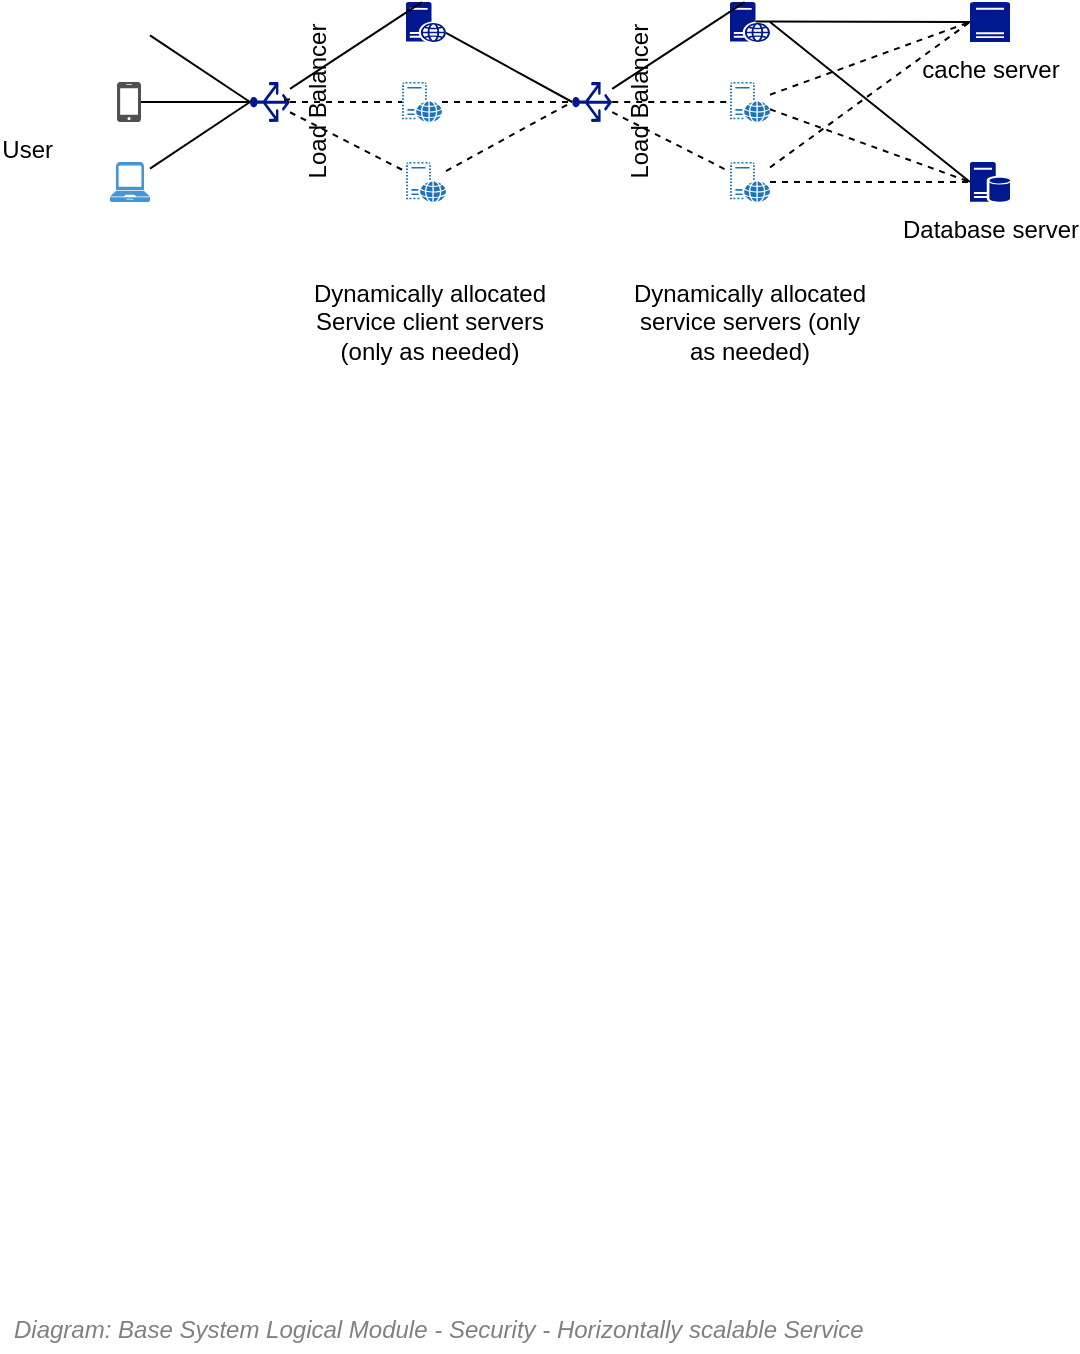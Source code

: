 <mxfile compressed="false" version="17.5.0" type="google" pages="2">
  <diagram name="Security/Availability/Dynamic horizontal scalability" id="EIh5S4QbHgiRp6ejj0h5">
    <mxGraphModel grid="1" page="1" gridSize="10" guides="1" tooltips="1" connect="1" arrows="1" fold="1" pageScale="1" pageWidth="827" pageHeight="1169" math="0" shadow="0">
      <root>
        <mxCell id="0eBuyHXywiBfL8M9hoc1-0" />
        <mxCell id="0eBuyHXywiBfL8M9hoc1-1" parent="0eBuyHXywiBfL8M9hoc1-0" />
        <mxCell id="0eBuyHXywiBfL8M9hoc1-2" value="&lt;font style=&quot;font-size: 12px&quot;&gt;&lt;span style=&quot;font-size: 12px&quot;&gt;Diagram: Base&amp;nbsp;&lt;/span&gt;System&amp;nbsp;&lt;span style=&quot;font-size: 12px&quot;&gt;Logical Module -&amp;nbsp;&lt;/span&gt;Security - Horizontally scalable Service&lt;/font&gt;" style="text;strokeColor=none;fillColor=none;html=1;fontSize=24;fontStyle=2;verticalAlign=middle;align=left;shadow=0;glass=0;comic=0;opacity=30;fontColor=#808080;" parent="0eBuyHXywiBfL8M9hoc1-1" vertex="1">
          <mxGeometry x="120" y="780" width="20" height="20" as="geometry" />
        </mxCell>
        <mxCell id="0eBuyHXywiBfL8M9hoc1-3" style="edgeStyle=none;rounded=0;orthogonalLoop=1;jettySize=auto;html=1;entryX=0.5;entryY=0;entryDx=0;entryDy=0;entryPerimeter=0;startArrow=none;startFill=0;endArrow=none;endFill=0;" parent="0eBuyHXywiBfL8M9hoc1-1" source="iz07UP3W--9qN34AFOVH-5" target="0eBuyHXywiBfL8M9hoc1-25" edge="1">
          <mxGeometry relative="1" as="geometry" />
        </mxCell>
        <mxCell id="0eBuyHXywiBfL8M9hoc1-4" value="User&amp;nbsp;" style="shape=image;html=1;verticalAlign=top;verticalLabelPosition=bottom;labelBackgroundColor=#ffffff;imageAspect=0;aspect=fixed;image=https://cdn0.iconfinder.com/data/icons/elasto-online-store/26/00-ELASTOFONT-STORE-READY_user-128.png" parent="0eBuyHXywiBfL8M9hoc1-1" vertex="1">
          <mxGeometry x="120.0" y="170" width="20" height="20" as="geometry" />
        </mxCell>
        <mxCell id="0eBuyHXywiBfL8M9hoc1-5" style="edgeStyle=none;rounded=0;orthogonalLoop=1;jettySize=auto;html=1;entryX=0.5;entryY=0;entryDx=0;entryDy=0;entryPerimeter=0;startArrow=none;startFill=0;endArrow=none;endFill=0;dashed=1;" parent="0eBuyHXywiBfL8M9hoc1-1" source="0eBuyHXywiBfL8M9hoc1-6" target="0eBuyHXywiBfL8M9hoc1-30" edge="1">
          <mxGeometry relative="1" as="geometry" />
        </mxCell>
        <mxCell id="0eBuyHXywiBfL8M9hoc1-6" value="" style="pointerEvents=1;shadow=0;dashed=0;html=1;strokeColor=none;labelPosition=center;verticalLabelPosition=bottom;verticalAlign=top;outlineConnect=0;align=center;shape=mxgraph.office.servers.virtual_web_server;fillColor=#2072B8;" parent="0eBuyHXywiBfL8M9hoc1-1" vertex="1">
          <mxGeometry x="316.0" y="170" width="20" height="20" as="geometry" />
        </mxCell>
        <mxCell id="0eBuyHXywiBfL8M9hoc1-7" style="edgeStyle=none;rounded=0;orthogonalLoop=1;jettySize=auto;html=1;entryX=0.5;entryY=0;entryDx=0;entryDy=0;entryPerimeter=0;startArrow=none;startFill=0;endArrow=none;endFill=0;" parent="0eBuyHXywiBfL8M9hoc1-1" source="0eBuyHXywiBfL8M9hoc1-8" target="0eBuyHXywiBfL8M9hoc1-30" edge="1">
          <mxGeometry relative="1" as="geometry" />
        </mxCell>
        <mxCell id="0eBuyHXywiBfL8M9hoc1-8" value="" style="aspect=fixed;pointerEvents=1;shadow=0;dashed=0;html=1;strokeColor=none;labelPosition=center;verticalLabelPosition=bottom;verticalAlign=top;align=center;fillColor=#00188D;shape=mxgraph.mscae.enterprise.web_server" parent="0eBuyHXywiBfL8M9hoc1-1" vertex="1">
          <mxGeometry x="318" y="130" width="20" height="20" as="geometry" />
        </mxCell>
        <mxCell id="0eBuyHXywiBfL8M9hoc1-9" style="edgeStyle=none;rounded=0;orthogonalLoop=1;jettySize=auto;html=1;entryX=0.5;entryY=0;entryDx=0;entryDy=0;entryPerimeter=0;startArrow=none;startFill=0;endArrow=none;endFill=0;dashed=1;" parent="0eBuyHXywiBfL8M9hoc1-1" source="0eBuyHXywiBfL8M9hoc1-10" target="0eBuyHXywiBfL8M9hoc1-30" edge="1">
          <mxGeometry relative="1" as="geometry" />
        </mxCell>
        <mxCell id="0eBuyHXywiBfL8M9hoc1-10" value="" style="pointerEvents=1;shadow=0;dashed=0;html=1;strokeColor=none;labelPosition=center;verticalLabelPosition=bottom;verticalAlign=top;outlineConnect=0;align=center;shape=mxgraph.office.servers.virtual_web_server;fillColor=#2072B8;" parent="0eBuyHXywiBfL8M9hoc1-1" vertex="1">
          <mxGeometry x="318" y="210" width="20" height="20" as="geometry" />
        </mxCell>
        <mxCell id="0eBuyHXywiBfL8M9hoc1-11" style="edgeStyle=none;rounded=0;orthogonalLoop=1;jettySize=auto;html=1;entryX=0;entryY=0.5;entryDx=0;entryDy=0;entryPerimeter=0;startArrow=none;startFill=0;endArrow=none;endFill=0;dashed=1;" parent="0eBuyHXywiBfL8M9hoc1-1" source="0eBuyHXywiBfL8M9hoc1-13" target="0eBuyHXywiBfL8M9hoc1-34" edge="1">
          <mxGeometry relative="1" as="geometry" />
        </mxCell>
        <mxCell id="0eBuyHXywiBfL8M9hoc1-12" style="edgeStyle=none;rounded=0;orthogonalLoop=1;jettySize=auto;html=1;entryX=0;entryY=0.5;entryDx=0;entryDy=0;entryPerimeter=0;startArrow=none;startFill=0;endArrow=none;endFill=0;dashed=1;" parent="0eBuyHXywiBfL8M9hoc1-1" source="0eBuyHXywiBfL8M9hoc1-13" target="0eBuyHXywiBfL8M9hoc1-33" edge="1">
          <mxGeometry relative="1" as="geometry" />
        </mxCell>
        <mxCell id="0eBuyHXywiBfL8M9hoc1-13" value="" style="pointerEvents=1;shadow=0;dashed=0;html=1;strokeColor=none;labelPosition=center;verticalLabelPosition=bottom;verticalAlign=top;outlineConnect=0;align=center;shape=mxgraph.office.servers.virtual_web_server;fillColor=#2072B8;" parent="0eBuyHXywiBfL8M9hoc1-1" vertex="1">
          <mxGeometry x="480" y="170" width="20" height="20" as="geometry" />
        </mxCell>
        <mxCell id="0eBuyHXywiBfL8M9hoc1-14" style="edgeStyle=none;rounded=0;orthogonalLoop=1;jettySize=auto;html=1;entryX=0;entryY=0.5;entryDx=0;entryDy=0;entryPerimeter=0;startArrow=none;startFill=0;endArrow=none;endFill=0;exitX=0.64;exitY=0.49;exitDx=0;exitDy=0;exitPerimeter=0;" parent="0eBuyHXywiBfL8M9hoc1-1" source="0eBuyHXywiBfL8M9hoc1-15" target="0eBuyHXywiBfL8M9hoc1-34" edge="1">
          <mxGeometry relative="1" as="geometry" />
        </mxCell>
        <mxCell id="0eBuyHXywiBfL8M9hoc1-15" value="" style="aspect=fixed;pointerEvents=1;shadow=0;dashed=0;html=1;strokeColor=none;labelPosition=center;verticalLabelPosition=bottom;verticalAlign=top;align=center;fillColor=#00188D;shape=mxgraph.mscae.enterprise.web_server" parent="0eBuyHXywiBfL8M9hoc1-1" vertex="1">
          <mxGeometry x="480" y="130" width="20" height="20" as="geometry" />
        </mxCell>
        <mxCell id="0eBuyHXywiBfL8M9hoc1-16" style="edgeStyle=none;rounded=0;orthogonalLoop=1;jettySize=auto;html=1;entryX=0;entryY=0.5;entryDx=0;entryDy=0;entryPerimeter=0;startArrow=none;startFill=0;endArrow=none;endFill=0;dashed=1;" parent="0eBuyHXywiBfL8M9hoc1-1" source="0eBuyHXywiBfL8M9hoc1-18" target="0eBuyHXywiBfL8M9hoc1-34" edge="1">
          <mxGeometry relative="1" as="geometry" />
        </mxCell>
        <mxCell id="0eBuyHXywiBfL8M9hoc1-17" style="edgeStyle=none;rounded=0;orthogonalLoop=1;jettySize=auto;html=1;startArrow=none;startFill=0;endArrow=none;endFill=0;dashed=1;entryX=0;entryY=0.5;entryDx=0;entryDy=0;entryPerimeter=0;" parent="0eBuyHXywiBfL8M9hoc1-1" source="0eBuyHXywiBfL8M9hoc1-18" edge="1" target="0eBuyHXywiBfL8M9hoc1-33">
          <mxGeometry relative="1" as="geometry">
            <mxPoint x="390" y="680" as="targetPoint" />
          </mxGeometry>
        </mxCell>
        <mxCell id="0eBuyHXywiBfL8M9hoc1-18" value="" style="pointerEvents=1;shadow=0;dashed=0;html=1;strokeColor=none;labelPosition=center;verticalLabelPosition=bottom;verticalAlign=top;outlineConnect=0;align=center;shape=mxgraph.office.servers.virtual_web_server;fillColor=#2072B8;" vertex="1" parent="0eBuyHXywiBfL8M9hoc1-1">
          <mxGeometry x="480" y="210" width="20" height="20" as="geometry" />
        </mxCell>
        <mxCell id="0eBuyHXywiBfL8M9hoc1-22" style="edgeStyle=none;rounded=0;orthogonalLoop=1;jettySize=auto;html=1;entryX=0.399;entryY=0.005;entryDx=0;entryDy=0;entryPerimeter=0;startArrow=none;startFill=0;endArrow=none;endFill=0;" parent="0eBuyHXywiBfL8M9hoc1-1" source="0eBuyHXywiBfL8M9hoc1-25" target="0eBuyHXywiBfL8M9hoc1-8" edge="1">
          <mxGeometry relative="1" as="geometry" />
        </mxCell>
        <mxCell id="0eBuyHXywiBfL8M9hoc1-23" style="edgeStyle=none;rounded=0;orthogonalLoop=1;jettySize=auto;html=1;dashed=1;startArrow=none;startFill=0;endArrow=none;endFill=0;" parent="0eBuyHXywiBfL8M9hoc1-1" source="0eBuyHXywiBfL8M9hoc1-25" target="0eBuyHXywiBfL8M9hoc1-10" edge="1">
          <mxGeometry relative="1" as="geometry" />
        </mxCell>
        <mxCell id="0eBuyHXywiBfL8M9hoc1-24" style="edgeStyle=none;rounded=0;orthogonalLoop=1;jettySize=auto;html=1;dashed=1;startArrow=none;startFill=0;endArrow=none;endFill=0;" parent="0eBuyHXywiBfL8M9hoc1-1" source="0eBuyHXywiBfL8M9hoc1-25" target="0eBuyHXywiBfL8M9hoc1-6" edge="1">
          <mxGeometry relative="1" as="geometry" />
        </mxCell>
        <mxCell id="0eBuyHXywiBfL8M9hoc1-25" value="Load Balancer" style="aspect=fixed;pointerEvents=1;shadow=0;dashed=0;html=1;strokeColor=none;labelPosition=center;verticalLabelPosition=bottom;verticalAlign=top;align=center;fillColor=#00188D;shape=mxgraph.azure.load_balancer_generic;rotation=-90;" parent="0eBuyHXywiBfL8M9hoc1-1" vertex="1">
          <mxGeometry x="240" y="170" width="20" height="20" as="geometry" />
        </mxCell>
        <mxCell id="0eBuyHXywiBfL8M9hoc1-26" style="edgeStyle=none;rounded=0;orthogonalLoop=1;jettySize=auto;html=1;entryX=0.366;entryY=0.003;entryDx=0;entryDy=0;entryPerimeter=0;startArrow=none;startFill=0;endArrow=none;endFill=0;" parent="0eBuyHXywiBfL8M9hoc1-1" source="0eBuyHXywiBfL8M9hoc1-30" target="0eBuyHXywiBfL8M9hoc1-15" edge="1">
          <mxGeometry relative="1" as="geometry" />
        </mxCell>
        <mxCell id="0eBuyHXywiBfL8M9hoc1-27" style="edgeStyle=none;rounded=0;orthogonalLoop=1;jettySize=auto;html=1;startArrow=none;startFill=0;endArrow=none;endFill=0;dashed=1;" parent="0eBuyHXywiBfL8M9hoc1-1" source="0eBuyHXywiBfL8M9hoc1-30" target="0eBuyHXywiBfL8M9hoc1-13" edge="1">
          <mxGeometry relative="1" as="geometry" />
        </mxCell>
        <mxCell id="0eBuyHXywiBfL8M9hoc1-28" style="edgeStyle=none;rounded=0;orthogonalLoop=1;jettySize=auto;html=1;startArrow=none;startFill=0;endArrow=none;endFill=0;dashed=1;" parent="0eBuyHXywiBfL8M9hoc1-1" source="0eBuyHXywiBfL8M9hoc1-30" target="0eBuyHXywiBfL8M9hoc1-18" edge="1">
          <mxGeometry relative="1" as="geometry" />
        </mxCell>
        <mxCell id="0eBuyHXywiBfL8M9hoc1-30" value="Load Balancer" style="aspect=fixed;pointerEvents=1;shadow=0;dashed=0;html=1;strokeColor=none;labelPosition=center;verticalLabelPosition=bottom;verticalAlign=top;align=center;fillColor=#00188D;shape=mxgraph.azure.load_balancer_generic;rotation=-90;" parent="0eBuyHXywiBfL8M9hoc1-1" vertex="1">
          <mxGeometry x="401.1" y="170" width="20" height="20" as="geometry" />
        </mxCell>
        <mxCell id="0eBuyHXywiBfL8M9hoc1-31" value="Dynamically allocated service servers (only as needed)" style="text;html=1;strokeColor=none;fillColor=none;align=center;verticalAlign=middle;whiteSpace=wrap;rounded=0;" parent="0eBuyHXywiBfL8M9hoc1-1" vertex="1">
          <mxGeometry x="430" y="280" width="120" height="20" as="geometry" />
        </mxCell>
        <mxCell id="0eBuyHXywiBfL8M9hoc1-32" value="Dynamically allocated Service client servers (only as needed)" style="text;html=1;strokeColor=none;fillColor=none;align=center;verticalAlign=middle;whiteSpace=wrap;rounded=0;" parent="0eBuyHXywiBfL8M9hoc1-1" vertex="1">
          <mxGeometry x="270" y="280" width="120" height="20" as="geometry" />
        </mxCell>
        <mxCell id="0eBuyHXywiBfL8M9hoc1-33" value="Database server" style="aspect=fixed;pointerEvents=1;shadow=0;dashed=0;html=1;strokeColor=none;labelPosition=center;verticalLabelPosition=bottom;verticalAlign=top;align=center;fillColor=#00188D;shape=mxgraph.mscae.enterprise.database_server" parent="0eBuyHXywiBfL8M9hoc1-1" vertex="1">
          <mxGeometry x="600" y="210" width="20" height="20" as="geometry" />
        </mxCell>
        <mxCell id="0eBuyHXywiBfL8M9hoc1-34" value="cache server" style="aspect=fixed;pointerEvents=1;shadow=0;dashed=0;html=1;strokeColor=none;labelPosition=center;verticalLabelPosition=bottom;verticalAlign=top;align=center;fillColor=#00188D;shape=mxgraph.mscae.enterprise.server_generic" parent="0eBuyHXywiBfL8M9hoc1-1" vertex="1">
          <mxGeometry x="600" y="130" width="20" height="20" as="geometry" />
        </mxCell>
        <mxCell id="0eBuyHXywiBfL8M9hoc1-35" style="edgeStyle=none;rounded=0;orthogonalLoop=1;jettySize=auto;html=1;entryX=0;entryY=0.5;entryDx=0;entryDy=0;entryPerimeter=0;startArrow=none;startFill=0;endArrow=none;endFill=0;" parent="0eBuyHXywiBfL8M9hoc1-1" target="0eBuyHXywiBfL8M9hoc1-33" edge="1">
          <mxGeometry relative="1" as="geometry">
            <mxPoint x="500" y="140" as="sourcePoint" />
            <mxPoint x="262" y="690" as="targetPoint" />
          </mxGeometry>
        </mxCell>
        <mxCell id="0eBuyHXywiBfL8M9hoc1-36" style="edgeStyle=none;rounded=0;orthogonalLoop=1;jettySize=auto;html=1;entryX=0.532;entryY=0.738;entryDx=0;entryDy=0;entryPerimeter=0;dashed=1;startArrow=none;startFill=0;endArrow=none;endFill=0;" parent="0eBuyHXywiBfL8M9hoc1-1" source="0eBuyHXywiBfL8M9hoc1-25" target="0eBuyHXywiBfL8M9hoc1-25" edge="1">
          <mxGeometry relative="1" as="geometry" />
        </mxCell>
        <mxCell id="iz07UP3W--9qN34AFOVH-5" value="" style="pointerEvents=1;shadow=0;dashed=0;html=1;strokeColor=none;fillColor=#4495D1;labelPosition=center;verticalLabelPosition=bottom;verticalAlign=top;align=center;outlineConnect=0;shape=mxgraph.veeam.laptop;" vertex="1" parent="0eBuyHXywiBfL8M9hoc1-1">
          <mxGeometry x="170" y="210" width="20" height="20" as="geometry" />
        </mxCell>
        <mxCell id="iz07UP3W--9qN34AFOVH-8" value="" style="sketch=0;pointerEvents=1;shadow=0;dashed=0;html=1;strokeColor=none;fillColor=#505050;labelPosition=center;verticalLabelPosition=bottom;verticalAlign=top;outlineConnect=0;align=center;shape=mxgraph.office.devices.cell_phone_iphone_proportional;" vertex="1" parent="0eBuyHXywiBfL8M9hoc1-1">
          <mxGeometry x="173.5" y="170" width="12" height="20" as="geometry" />
        </mxCell>
        <mxCell id="iz07UP3W--9qN34AFOVH-9" style="edgeStyle=none;rounded=0;orthogonalLoop=1;jettySize=auto;html=1;entryX=0.5;entryY=0;entryDx=0;entryDy=0;entryPerimeter=0;startArrow=none;startFill=0;endArrow=none;endFill=0;" edge="1" parent="0eBuyHXywiBfL8M9hoc1-1" source="iz07UP3W--9qN34AFOVH-8" target="0eBuyHXywiBfL8M9hoc1-25">
          <mxGeometry relative="1" as="geometry">
            <mxPoint x="200" y="223.333" as="sourcePoint" />
            <mxPoint x="250" y="190" as="targetPoint" />
          </mxGeometry>
        </mxCell>
        <mxCell id="iz07UP3W--9qN34AFOVH-10" style="edgeStyle=none;rounded=0;orthogonalLoop=1;jettySize=auto;html=1;entryX=0.5;entryY=0;entryDx=0;entryDy=0;entryPerimeter=0;startArrow=none;startFill=0;endArrow=none;endFill=0;" edge="1" parent="0eBuyHXywiBfL8M9hoc1-1" target="0eBuyHXywiBfL8M9hoc1-25">
          <mxGeometry relative="1" as="geometry">
            <mxPoint x="190" y="146.667" as="sourcePoint" />
            <mxPoint x="250" y="190" as="targetPoint" />
          </mxGeometry>
        </mxCell>
        <mxCell id="iz07UP3W--9qN34AFOVH-11" value="" style="shape=image;html=1;verticalAlign=top;verticalLabelPosition=bottom;labelBackgroundColor=#ffffff;imageAspect=0;aspect=fixed;image=https://cdn4.iconfinder.com/data/icons/48-bubbles/48/36.Watch-128.png;fillColor=#006600;" vertex="1" parent="0eBuyHXywiBfL8M9hoc1-1">
          <mxGeometry x="170" y="132" width="20" height="20" as="geometry" />
        </mxCell>
      </root>
    </mxGraphModel>
  </diagram>
  <diagram name="Security/Availability/Dynamic horizontal scalability" id="nQb35GtMOk1o5DeH7LcT">
    <mxGraphModel grid="1" page="1" gridSize="10" guides="1" tooltips="1" connect="1" arrows="1" fold="1" pageScale="1" pageWidth="827" pageHeight="1169" math="0" shadow="0">
      <root>
        <mxCell id="GAgwbhFQg9J5h7E9KrRV-0" />
        <mxCell id="GAgwbhFQg9J5h7E9KrRV-1" parent="GAgwbhFQg9J5h7E9KrRV-0" />
        <mxCell id="GAgwbhFQg9J5h7E9KrRV-2" value="&lt;font style=&quot;font-size: 12px&quot;&gt;&lt;span style=&quot;font-size: 12px&quot;&gt;Diagram: Base&amp;nbsp;&lt;/span&gt;System&amp;nbsp;&lt;span style=&quot;font-size: 12px&quot;&gt;Logical Module -&amp;nbsp;&lt;/span&gt;Security - Horizontally scalable Service&lt;/font&gt;" style="text;strokeColor=none;fillColor=none;html=1;fontSize=24;fontStyle=2;verticalAlign=middle;align=left;shadow=0;glass=0;comic=0;opacity=30;fontColor=#808080;" parent="GAgwbhFQg9J5h7E9KrRV-1" vertex="1">
          <mxGeometry x="120" y="780" width="20" height="20" as="geometry" />
        </mxCell>
        <mxCell id="GAgwbhFQg9J5h7E9KrRV-75" style="edgeStyle=none;rounded=0;orthogonalLoop=1;jettySize=auto;html=1;entryX=0.5;entryY=0;entryDx=0;entryDy=0;entryPerimeter=0;startArrow=none;startFill=0;endArrow=none;endFill=0;" parent="GAgwbhFQg9J5h7E9KrRV-1" source="GAgwbhFQg9J5h7E9KrRV-39" target="GAgwbhFQg9J5h7E9KrRV-49" edge="1">
          <mxGeometry relative="1" as="geometry" />
        </mxCell>
        <mxCell id="GAgwbhFQg9J5h7E9KrRV-39" value="User&amp;nbsp;" style="shape=image;html=1;verticalAlign=top;verticalLabelPosition=bottom;labelBackgroundColor=#ffffff;imageAspect=0;aspect=fixed;image=https://cdn0.iconfinder.com/data/icons/elasto-online-store/26/00-ELASTOFONT-STORE-READY_user-128.png" parent="GAgwbhFQg9J5h7E9KrRV-1" vertex="1">
          <mxGeometry x="290.1" y="210" width="20" height="20" as="geometry" />
        </mxCell>
        <mxCell id="GAgwbhFQg9J5h7E9KrRV-69" style="edgeStyle=none;rounded=0;orthogonalLoop=1;jettySize=auto;html=1;entryX=0.5;entryY=0;entryDx=0;entryDy=0;entryPerimeter=0;startArrow=none;startFill=0;endArrow=none;endFill=0;dashed=1;" parent="GAgwbhFQg9J5h7E9KrRV-1" source="GAgwbhFQg9J5h7E9KrRV-41" target="GAgwbhFQg9J5h7E9KrRV-50" edge="1">
          <mxGeometry relative="1" as="geometry" />
        </mxCell>
        <mxCell id="GAgwbhFQg9J5h7E9KrRV-41" value="" style="pointerEvents=1;shadow=0;dashed=0;html=1;strokeColor=none;labelPosition=center;verticalLabelPosition=bottom;verticalAlign=top;outlineConnect=0;align=center;shape=mxgraph.office.servers.virtual_web_server;fillColor=#2072B8;" parent="GAgwbhFQg9J5h7E9KrRV-1" vertex="1">
          <mxGeometry x="293.1" y="330" width="20" height="20" as="geometry" />
        </mxCell>
        <mxCell id="GAgwbhFQg9J5h7E9KrRV-64" style="edgeStyle=none;rounded=0;orthogonalLoop=1;jettySize=auto;html=1;entryX=0.5;entryY=0;entryDx=0;entryDy=0;entryPerimeter=0;startArrow=none;startFill=0;endArrow=none;endFill=0;" parent="GAgwbhFQg9J5h7E9KrRV-1" source="GAgwbhFQg9J5h7E9KrRV-42" target="GAgwbhFQg9J5h7E9KrRV-50" edge="1">
          <mxGeometry relative="1" as="geometry" />
        </mxCell>
        <mxCell id="GAgwbhFQg9J5h7E9KrRV-42" value="" style="aspect=fixed;pointerEvents=1;shadow=0;dashed=0;html=1;strokeColor=none;labelPosition=center;verticalLabelPosition=bottom;verticalAlign=top;align=center;fillColor=#00188D;shape=mxgraph.mscae.enterprise.web_server" parent="GAgwbhFQg9J5h7E9KrRV-1" vertex="1">
          <mxGeometry x="250" y="330" width="20" height="20" as="geometry" />
        </mxCell>
        <mxCell id="GAgwbhFQg9J5h7E9KrRV-70" style="edgeStyle=none;rounded=0;orthogonalLoop=1;jettySize=auto;html=1;entryX=0.5;entryY=0;entryDx=0;entryDy=0;entryPerimeter=0;startArrow=none;startFill=0;endArrow=none;endFill=0;dashed=1;" parent="GAgwbhFQg9J5h7E9KrRV-1" source="GAgwbhFQg9J5h7E9KrRV-43" target="GAgwbhFQg9J5h7E9KrRV-50" edge="1">
          <mxGeometry relative="1" as="geometry" />
        </mxCell>
        <mxCell id="GAgwbhFQg9J5h7E9KrRV-43" value="" style="pointerEvents=1;shadow=0;dashed=0;html=1;strokeColor=none;labelPosition=center;verticalLabelPosition=bottom;verticalAlign=top;outlineConnect=0;align=center;shape=mxgraph.office.servers.virtual_web_server;fillColor=#2072B8;" parent="GAgwbhFQg9J5h7E9KrRV-1" vertex="1">
          <mxGeometry x="330" y="330" width="20" height="20" as="geometry" />
        </mxCell>
        <mxCell id="GAgwbhFQg9J5h7E9KrRV-58" style="edgeStyle=none;rounded=0;orthogonalLoop=1;jettySize=auto;html=1;entryX=0.5;entryY=0;entryDx=0;entryDy=0;entryPerimeter=0;startArrow=none;startFill=0;endArrow=none;endFill=0;dashed=1;" parent="GAgwbhFQg9J5h7E9KrRV-1" source="GAgwbhFQg9J5h7E9KrRV-45" target="GAgwbhFQg9J5h7E9KrRV-54" edge="1">
          <mxGeometry relative="1" as="geometry" />
        </mxCell>
        <mxCell id="GAgwbhFQg9J5h7E9KrRV-61" style="edgeStyle=none;rounded=0;orthogonalLoop=1;jettySize=auto;html=1;entryX=0.5;entryY=0;entryDx=0;entryDy=0;entryPerimeter=0;startArrow=none;startFill=0;endArrow=none;endFill=0;dashed=1;" parent="GAgwbhFQg9J5h7E9KrRV-1" source="GAgwbhFQg9J5h7E9KrRV-45" target="GAgwbhFQg9J5h7E9KrRV-53" edge="1">
          <mxGeometry relative="1" as="geometry" />
        </mxCell>
        <mxCell id="GAgwbhFQg9J5h7E9KrRV-45" value="" style="pointerEvents=1;shadow=0;dashed=0;html=1;strokeColor=none;labelPosition=center;verticalLabelPosition=bottom;verticalAlign=top;outlineConnect=0;align=center;shape=mxgraph.office.servers.virtual_web_server;fillColor=#2072B8;" parent="GAgwbhFQg9J5h7E9KrRV-1" vertex="1">
          <mxGeometry x="290" y="430" width="20" height="20" as="geometry" />
        </mxCell>
        <mxCell id="GAgwbhFQg9J5h7E9KrRV-56" style="edgeStyle=none;rounded=0;orthogonalLoop=1;jettySize=auto;html=1;entryX=0.5;entryY=0;entryDx=0;entryDy=0;entryPerimeter=0;startArrow=none;startFill=0;endArrow=none;endFill=0;exitX=0.5;exitY=1;exitDx=0;exitDy=0;exitPerimeter=0;" parent="GAgwbhFQg9J5h7E9KrRV-1" source="GAgwbhFQg9J5h7E9KrRV-46" target="GAgwbhFQg9J5h7E9KrRV-54" edge="1">
          <mxGeometry relative="1" as="geometry" />
        </mxCell>
        <mxCell id="GAgwbhFQg9J5h7E9KrRV-46" value="" style="aspect=fixed;pointerEvents=1;shadow=0;dashed=0;html=1;strokeColor=none;labelPosition=center;verticalLabelPosition=bottom;verticalAlign=top;align=center;fillColor=#00188D;shape=mxgraph.mscae.enterprise.web_server" parent="GAgwbhFQg9J5h7E9KrRV-1" vertex="1">
          <mxGeometry x="250" y="430" width="20" height="20" as="geometry" />
        </mxCell>
        <mxCell id="GAgwbhFQg9J5h7E9KrRV-60" style="edgeStyle=none;rounded=0;orthogonalLoop=1;jettySize=auto;html=1;entryX=0.5;entryY=0;entryDx=0;entryDy=0;entryPerimeter=0;startArrow=none;startFill=0;endArrow=none;endFill=0;dashed=1;" parent="GAgwbhFQg9J5h7E9KrRV-1" source="GAgwbhFQg9J5h7E9KrRV-47" target="GAgwbhFQg9J5h7E9KrRV-54" edge="1">
          <mxGeometry relative="1" as="geometry" />
        </mxCell>
        <mxCell id="GAgwbhFQg9J5h7E9KrRV-62" style="edgeStyle=none;rounded=0;orthogonalLoop=1;jettySize=auto;html=1;startArrow=none;startFill=0;endArrow=none;endFill=0;dashed=1;entryX=0.5;entryY=0;entryDx=0;entryDy=0;entryPerimeter=0;" parent="GAgwbhFQg9J5h7E9KrRV-1" source="GAgwbhFQg9J5h7E9KrRV-47" edge="1" target="GAgwbhFQg9J5h7E9KrRV-53">
          <mxGeometry relative="1" as="geometry">
            <mxPoint x="360" y="660" as="targetPoint" />
          </mxGeometry>
        </mxCell>
        <mxCell id="GAgwbhFQg9J5h7E9KrRV-47" value="" style="pointerEvents=1;shadow=0;dashed=0;html=1;strokeColor=none;labelPosition=center;verticalLabelPosition=bottom;verticalAlign=top;outlineConnect=0;align=center;shape=mxgraph.office.servers.virtual_web_server;fillColor=#2072B8;" parent="GAgwbhFQg9J5h7E9KrRV-1" vertex="1">
          <mxGeometry x="330" y="430" width="20" height="20" as="geometry" />
        </mxCell>
        <mxCell id="GAgwbhFQg9J5h7E9KrRV-71" style="edgeStyle=none;rounded=0;orthogonalLoop=1;jettySize=auto;html=1;entryX=0.399;entryY=0.005;entryDx=0;entryDy=0;entryPerimeter=0;startArrow=none;startFill=0;endArrow=none;endFill=0;" parent="GAgwbhFQg9J5h7E9KrRV-1" source="GAgwbhFQg9J5h7E9KrRV-49" target="GAgwbhFQg9J5h7E9KrRV-42" edge="1">
          <mxGeometry relative="1" as="geometry" />
        </mxCell>
        <mxCell id="GAgwbhFQg9J5h7E9KrRV-73" style="edgeStyle=none;rounded=0;orthogonalLoop=1;jettySize=auto;html=1;dashed=1;startArrow=none;startFill=0;endArrow=none;endFill=0;" parent="GAgwbhFQg9J5h7E9KrRV-1" source="GAgwbhFQg9J5h7E9KrRV-49" target="GAgwbhFQg9J5h7E9KrRV-43" edge="1">
          <mxGeometry relative="1" as="geometry" />
        </mxCell>
        <mxCell id="GAgwbhFQg9J5h7E9KrRV-74" style="edgeStyle=none;rounded=0;orthogonalLoop=1;jettySize=auto;html=1;dashed=1;startArrow=none;startFill=0;endArrow=none;endFill=0;" parent="GAgwbhFQg9J5h7E9KrRV-1" source="GAgwbhFQg9J5h7E9KrRV-49" target="GAgwbhFQg9J5h7E9KrRV-41" edge="1">
          <mxGeometry relative="1" as="geometry" />
        </mxCell>
        <mxCell id="GAgwbhFQg9J5h7E9KrRV-49" value="Load Balancer" style="aspect=fixed;pointerEvents=1;shadow=0;dashed=0;html=1;strokeColor=none;labelPosition=center;verticalLabelPosition=bottom;verticalAlign=top;align=center;fillColor=#00188D;shape=mxgraph.azure.load_balancer_generic" parent="GAgwbhFQg9J5h7E9KrRV-1" vertex="1">
          <mxGeometry x="290" y="270" width="20" height="20" as="geometry" />
        </mxCell>
        <mxCell id="GAgwbhFQg9J5h7E9KrRV-65" style="edgeStyle=none;rounded=0;orthogonalLoop=1;jettySize=auto;html=1;entryX=0.366;entryY=0.003;entryDx=0;entryDy=0;entryPerimeter=0;startArrow=none;startFill=0;endArrow=none;endFill=0;" parent="GAgwbhFQg9J5h7E9KrRV-1" source="GAgwbhFQg9J5h7E9KrRV-50" target="GAgwbhFQg9J5h7E9KrRV-46" edge="1">
          <mxGeometry relative="1" as="geometry" />
        </mxCell>
        <mxCell id="GAgwbhFQg9J5h7E9KrRV-66" style="edgeStyle=none;rounded=0;orthogonalLoop=1;jettySize=auto;html=1;startArrow=none;startFill=0;endArrow=none;endFill=0;dashed=1;" parent="GAgwbhFQg9J5h7E9KrRV-1" source="GAgwbhFQg9J5h7E9KrRV-50" target="GAgwbhFQg9J5h7E9KrRV-45" edge="1">
          <mxGeometry relative="1" as="geometry" />
        </mxCell>
        <mxCell id="GAgwbhFQg9J5h7E9KrRV-67" style="edgeStyle=none;rounded=0;orthogonalLoop=1;jettySize=auto;html=1;startArrow=none;startFill=0;endArrow=none;endFill=0;dashed=1;" parent="GAgwbhFQg9J5h7E9KrRV-1" source="GAgwbhFQg9J5h7E9KrRV-50" target="GAgwbhFQg9J5h7E9KrRV-47" edge="1">
          <mxGeometry relative="1" as="geometry" />
        </mxCell>
        <mxCell id="GAgwbhFQg9J5h7E9KrRV-50" value="Load Balancer" style="aspect=fixed;pointerEvents=1;shadow=0;dashed=0;html=1;strokeColor=none;labelPosition=center;verticalLabelPosition=bottom;verticalAlign=top;align=center;fillColor=#00188D;shape=mxgraph.azure.load_balancer_generic" parent="GAgwbhFQg9J5h7E9KrRV-1" vertex="1">
          <mxGeometry x="290" y="370" width="20" height="20" as="geometry" />
        </mxCell>
        <mxCell id="GAgwbhFQg9J5h7E9KrRV-51" value="Dynamically allocated service servers (only as needed)" style="text;html=1;strokeColor=none;fillColor=none;align=center;verticalAlign=middle;whiteSpace=wrap;rounded=0;" parent="GAgwbhFQg9J5h7E9KrRV-1" vertex="1">
          <mxGeometry x="190" y="455" width="20" height="20" as="geometry" />
        </mxCell>
        <mxCell id="GAgwbhFQg9J5h7E9KrRV-52" value="Dynamically allocated Service client servers (only as needed)" style="text;html=1;strokeColor=none;fillColor=none;align=center;verticalAlign=middle;whiteSpace=wrap;rounded=0;" parent="GAgwbhFQg9J5h7E9KrRV-1" vertex="1">
          <mxGeometry x="190" y="335" width="20" height="20" as="geometry" />
        </mxCell>
        <mxCell id="GAgwbhFQg9J5h7E9KrRV-53" value="Database &lt;br&gt;server" style="aspect=fixed;pointerEvents=1;shadow=0;dashed=0;html=1;strokeColor=none;labelPosition=center;verticalLabelPosition=bottom;verticalAlign=top;align=center;fillColor=#00188D;shape=mxgraph.mscae.enterprise.database_server" parent="GAgwbhFQg9J5h7E9KrRV-1" vertex="1">
          <mxGeometry x="330" y="510" width="20" height="20" as="geometry" />
        </mxCell>
        <mxCell id="GAgwbhFQg9J5h7E9KrRV-54" value="cache &lt;br&gt;server" style="aspect=fixed;pointerEvents=1;shadow=0;dashed=0;html=1;strokeColor=none;labelPosition=center;verticalLabelPosition=bottom;verticalAlign=top;align=center;fillColor=#00188D;shape=mxgraph.mscae.enterprise.server_generic" parent="GAgwbhFQg9J5h7E9KrRV-1" vertex="1">
          <mxGeometry x="250" y="510" width="20" height="20" as="geometry" />
        </mxCell>
        <mxCell id="GAgwbhFQg9J5h7E9KrRV-57" style="edgeStyle=none;rounded=0;orthogonalLoop=1;jettySize=auto;html=1;entryX=0.5;entryY=0;entryDx=0;entryDy=0;entryPerimeter=0;startArrow=none;startFill=0;endArrow=none;endFill=0;exitX=0.5;exitY=1;exitDx=0;exitDy=0;exitPerimeter=0;" parent="GAgwbhFQg9J5h7E9KrRV-1" source="GAgwbhFQg9J5h7E9KrRV-46" target="GAgwbhFQg9J5h7E9KrRV-53" edge="1">
          <mxGeometry relative="1" as="geometry">
            <mxPoint x="198.348" y="580" as="sourcePoint" />
            <mxPoint x="232" y="670" as="targetPoint" />
          </mxGeometry>
        </mxCell>
        <mxCell id="GAgwbhFQg9J5h7E9KrRV-72" style="edgeStyle=none;rounded=0;orthogonalLoop=1;jettySize=auto;html=1;entryX=0.532;entryY=0.738;entryDx=0;entryDy=0;entryPerimeter=0;dashed=1;startArrow=none;startFill=0;endArrow=none;endFill=0;" parent="GAgwbhFQg9J5h7E9KrRV-1" source="GAgwbhFQg9J5h7E9KrRV-49" target="GAgwbhFQg9J5h7E9KrRV-49" edge="1">
          <mxGeometry relative="1" as="geometry" />
        </mxCell>
      </root>
    </mxGraphModel>
  </diagram>
</mxfile>
